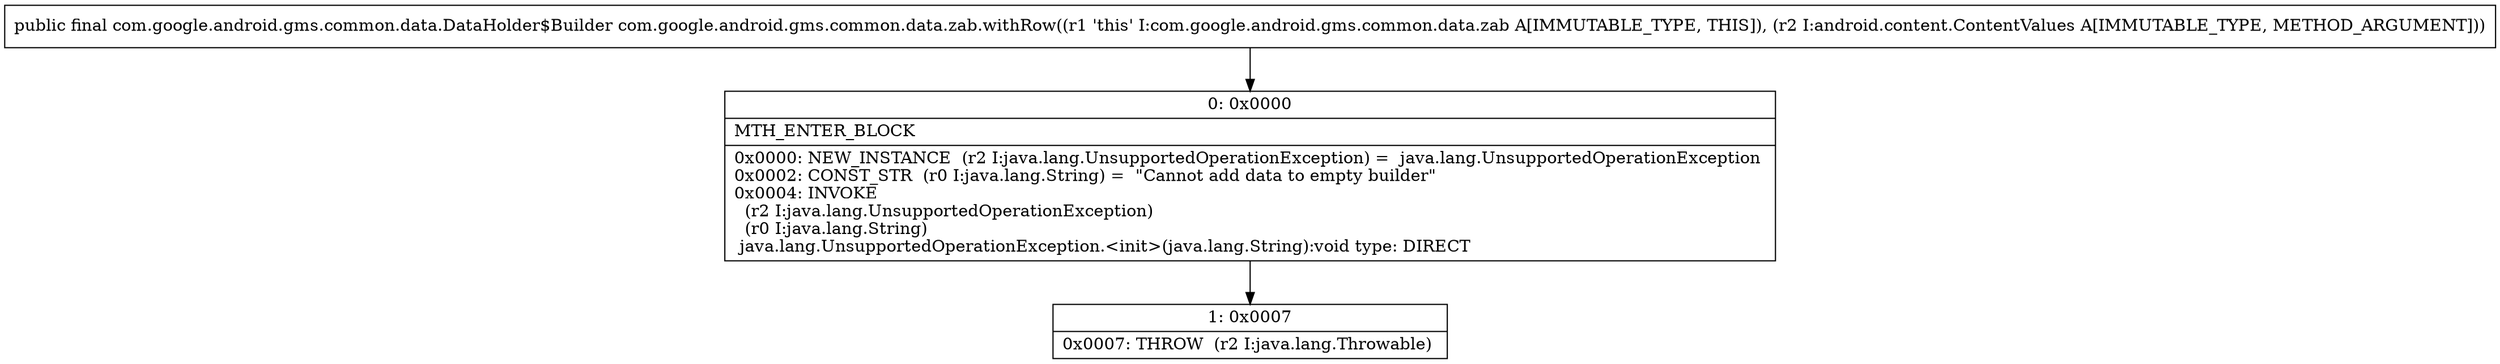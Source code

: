 digraph "CFG forcom.google.android.gms.common.data.zab.withRow(Landroid\/content\/ContentValues;)Lcom\/google\/android\/gms\/common\/data\/DataHolder$Builder;" {
Node_0 [shape=record,label="{0\:\ 0x0000|MTH_ENTER_BLOCK\l|0x0000: NEW_INSTANCE  (r2 I:java.lang.UnsupportedOperationException) =  java.lang.UnsupportedOperationException \l0x0002: CONST_STR  (r0 I:java.lang.String) =  \"Cannot add data to empty builder\" \l0x0004: INVOKE  \l  (r2 I:java.lang.UnsupportedOperationException)\l  (r0 I:java.lang.String)\l java.lang.UnsupportedOperationException.\<init\>(java.lang.String):void type: DIRECT \l}"];
Node_1 [shape=record,label="{1\:\ 0x0007|0x0007: THROW  (r2 I:java.lang.Throwable) \l}"];
MethodNode[shape=record,label="{public final com.google.android.gms.common.data.DataHolder$Builder com.google.android.gms.common.data.zab.withRow((r1 'this' I:com.google.android.gms.common.data.zab A[IMMUTABLE_TYPE, THIS]), (r2 I:android.content.ContentValues A[IMMUTABLE_TYPE, METHOD_ARGUMENT])) }"];
MethodNode -> Node_0;
Node_0 -> Node_1;
}

